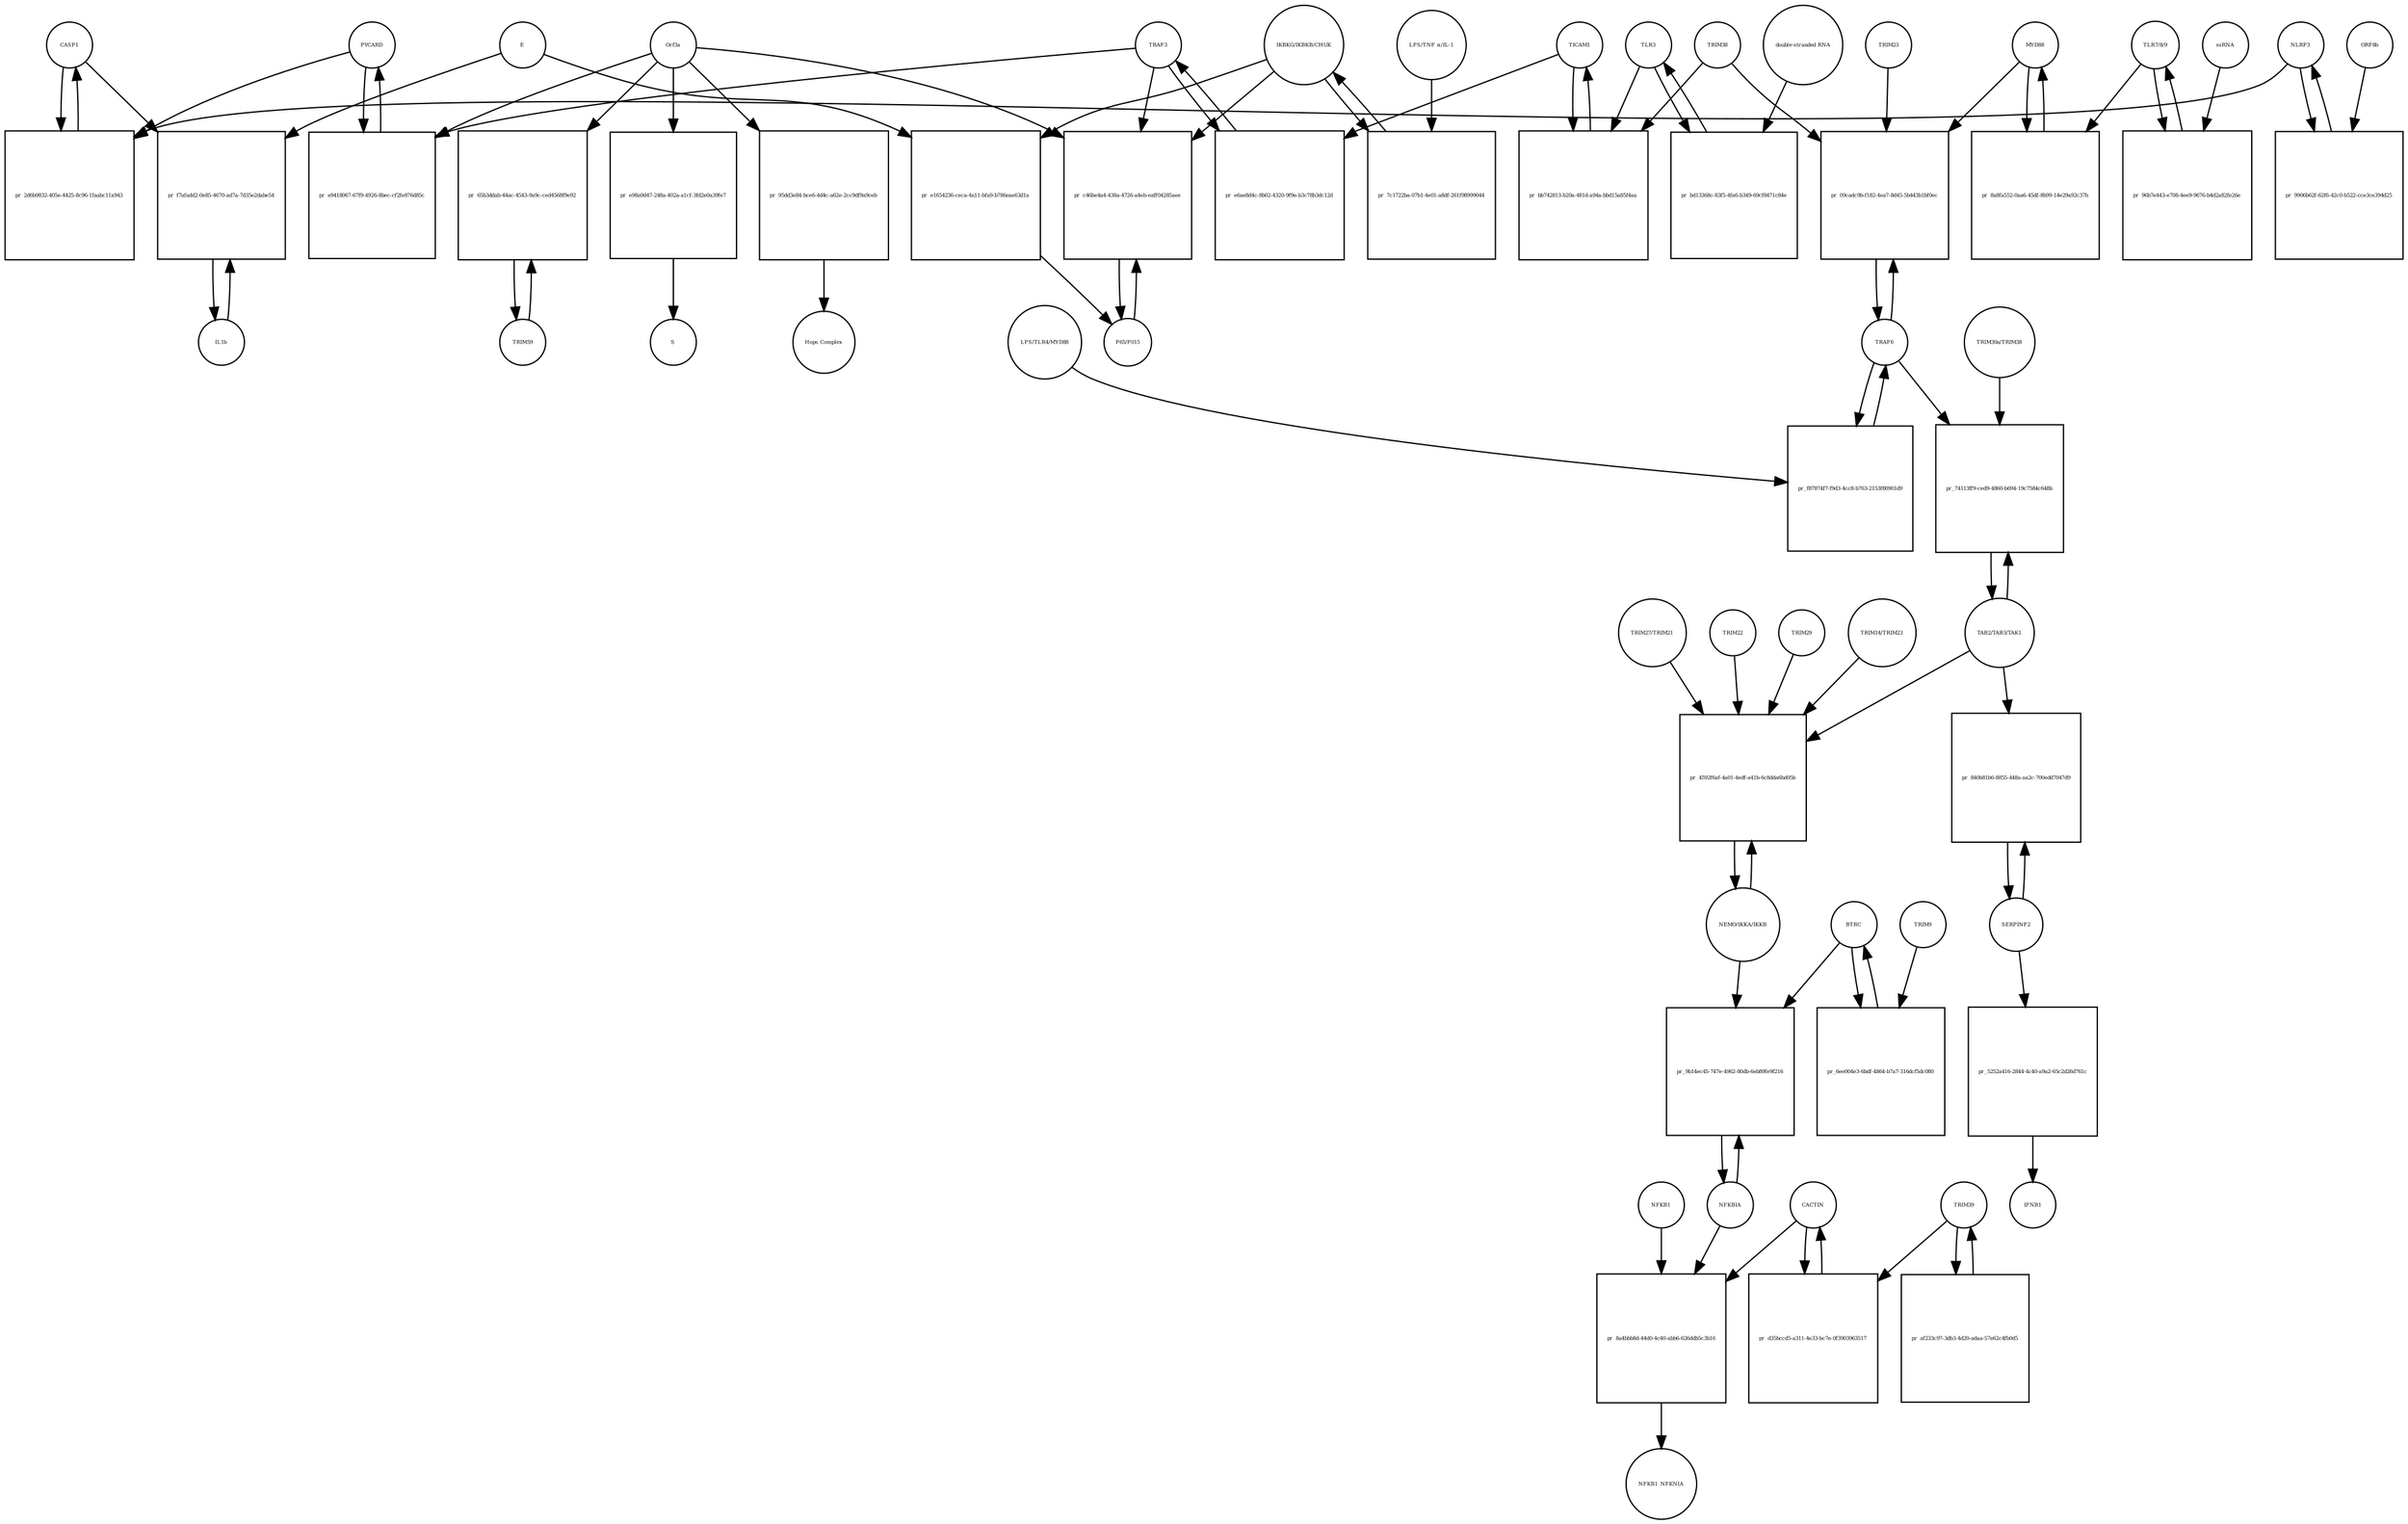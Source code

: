 strict digraph  {
CASP1 [annotation=urn_miriam_hgnc_1499, bipartite=0, cls=macromolecule, fontsize=4, label=CASP1, shape=circle];
"pr_2d6b9832-405e-4425-8c96-1faabc11a943" [annotation="", bipartite=1, cls=process, fontsize=4, label="pr_2d6b9832-405e-4425-8c96-1faabc11a943", shape=square];
PYCARD [annotation="", bipartite=0, cls="macromolecule multimer", fontsize=4, label=PYCARD, shape=circle];
NLRP3 [annotation="", bipartite=0, cls="macromolecule multimer", fontsize=4, label=NLRP3, shape=circle];
TRAF6 [annotation=urn_miriam_hgnc_12036, bipartite=0, cls=macromolecule, fontsize=4, label=TRAF6, shape=circle];
"pr_f87874f7-f9d3-4cc8-b763-2153f80901d9" [annotation="", bipartite=1, cls=process, fontsize=4, label="pr_f87874f7-f9d3-4cc8-b763-2153f80901d9", shape=square];
"LPS/TLR4/MYD88" [annotation="urn_miriam_hgnc_6121|urn_miriam_hgnc_11850|urn_miriam_hgnc_7562", bipartite=0, cls=complex, fontsize=4, label="LPS/TLR4/MYD88", shape=circle];
NFKBIA [annotation=urn_miriam_hgnc_7797, bipartite=0, cls=macromolecule, fontsize=4, label=NFKBIA, shape=circle];
"pr_9b14ec45-747e-4962-80db-6eb89fe9f216" [annotation="", bipartite=1, cls=process, fontsize=4, label="pr_9b14ec45-747e-4962-80db-6eb89fe9f216", shape=square];
BTRC [annotation=urn_miriam_hgnc_1144, bipartite=0, cls=macromolecule, fontsize=4, label=BTRC, shape=circle];
"NEMO/IKKA/IKKB" [annotation="urn_miriam_hgnc_5961|urn_miriam_hgnc_5960|urn_miriam_hgnc_1974", bipartite=0, cls=complex, fontsize=4, label="NEMO/IKKA/IKKB", shape=circle];
IL1b [annotation=urn_miriam_hgnc_5992, bipartite=0, cls=macromolecule, fontsize=4, label=IL1b, shape=circle];
"pr_f7afadd2-0e85-4670-ad7a-7d35e2dabe54" [annotation="", bipartite=1, cls=process, fontsize=4, label="pr_f7afadd2-0e85-4670-ad7a-7d35e2dabe54", shape=square];
E [annotation=urn_miriam_ncbiprotein_1796318600, bipartite=0, cls=macromolecule, fontsize=4, label=E, shape=circle];
SERPINF2 [annotation=urn_miriam_hgnc_9075, bipartite=0, cls=macromolecule, fontsize=4, label=SERPINF2, shape=circle];
"pr_5252a416-2844-4c40-a9a2-65c2d26d761c" [annotation="", bipartite=1, cls=process, fontsize=4, label="pr_5252a416-2844-4c40-a9a2-65c2d26d761c", shape=square];
IFNB1 [annotation=urn_miriam_pubmed_5434, bipartite=0, cls=macromolecule, fontsize=4, label=IFNB1, shape=circle];
TLR3 [annotation=urn_miriam_hgnc_11849, bipartite=0, cls=macromolecule, fontsize=4, label=TLR3, shape=circle];
"pr_bd13368c-83f5-4fa6-b349-69cf8471c84e" [annotation="", bipartite=1, cls=process, fontsize=4, label="pr_bd13368c-83f5-4fa6-b349-69cf8471c84e", shape=square];
"double-stranded RNA" [annotation="", bipartite=0, cls="nucleic acid feature", fontsize=4, label="double-stranded RNA", shape=circle];
TICAM1 [annotation=urn_miriam_hgnc_18348, bipartite=0, cls=macromolecule, fontsize=4, label=TICAM1, shape=circle];
"pr_bb742813-b20a-481d-a94a-bbd15a85f4aa" [annotation="", bipartite=1, cls=process, fontsize=4, label="pr_bb742813-b20a-481d-a94a-bbd15a85f4aa", shape=square];
TRIM38 [annotation=urn_miriam_hgnc_10059, bipartite=0, cls=macromolecule, fontsize=4, label=TRIM38, shape=circle];
TRIM59 [annotation="urn_miriam_pubmed_22588174|urn_miriam_hgnc_30834", bipartite=0, cls=macromolecule, fontsize=4, label=TRIM59, shape=circle];
"pr_65b3ddab-44ac-4543-9a9c-ced4568f9e92" [annotation="", bipartite=1, cls=process, fontsize=4, label="pr_65b3ddab-44ac-4543-9a9c-ced4568f9e92", shape=square];
Orf3a [annotation=urn_miriam_uniprot_P0DTC3, bipartite=0, cls=macromolecule, fontsize=4, label=Orf3a, shape=circle];
"TLR7/8/9" [annotation="urn_miriam_hgnc_15633|urn_miriam_hgnc_15632|urn_miriam_hgnc_15631", bipartite=0, cls=complex, fontsize=4, label="TLR7/8/9", shape=circle];
"pr_96b7e443-e708-4ee9-9676-b4d2a82fe26e" [annotation="", bipartite=1, cls=process, fontsize=4, label="pr_96b7e443-e708-4ee9-9676-b4d2a82fe26e", shape=square];
ssRNA [annotation="", bipartite=0, cls="nucleic acid feature", fontsize=4, label=ssRNA, shape=circle];
MYD88 [annotation=urn_miriam_hgnc_7562, bipartite=0, cls=macromolecule, fontsize=4, label=MYD88, shape=circle];
"pr_8a8fa552-0aa6-45df-8b99-14e29a92c37b" [annotation="", bipartite=1, cls=process, fontsize=4, label="pr_8a8fa552-0aa6-45df-8b99-14e29a92c37b", shape=square];
"pr_09cadc9b-f182-4ea7-8d45-5b443b1bf0ec" [annotation="", bipartite=1, cls=process, fontsize=4, label="pr_09cadc9b-f182-4ea7-8d45-5b443b1bf0ec", shape=square];
TRIM23 [annotation=urn_miriam_hgnc_660, bipartite=0, cls=macromolecule, fontsize=4, label=TRIM23, shape=circle];
"TAB2/TAB3/TAK1" [annotation="urn_miriam_hgnc_17075|urn_miriam_hgnc_30681|urn_miriam_hgnc_6859", bipartite=0, cls=complex, fontsize=4, label="TAB2/TAB3/TAK1", shape=circle];
"pr_74113ff9-ced9-4860-b694-19c7584c648b" [annotation="", bipartite=1, cls=process, fontsize=4, label="pr_74113ff9-ced9-4860-b694-19c7584c648b", shape=square];
"TRIM30a/TRIM38" [annotation="urn_miriam_hgnc_10059|urn_miriam_uniprot_P15533", bipartite=0, cls=complex, fontsize=4, label="TRIM30a/TRIM38", shape=circle];
"pr_4592f6af-4a01-4edf-a41b-6c8dda6bd05b" [annotation="", bipartite=1, cls=process, fontsize=4, label="pr_4592f6af-4a01-4edf-a41b-6c8dda6bd05b", shape=square];
TRIM22 [annotation=urn_miriam_hgnc_16379, bipartite=0, cls=macromolecule, fontsize=4, label=TRIM22, shape=circle];
TRIM29 [annotation=urn_miriam_hgnc_17274, bipartite=0, cls=macromolecule, fontsize=4, label=TRIM29, shape=circle];
"TRIM14/TRIM23" [annotation="urn_miriam_hgnc_16283|urn_miriam_hgnc_660", bipartite=0, cls=complex, fontsize=4, label="TRIM14/TRIM23", shape=circle];
"TRIM27/TRIM21" [annotation="urn_miriam_hgnc_9975|urn_miriam_hgnc_11312", bipartite=0, cls=complex, fontsize=4, label="TRIM27/TRIM21", shape=circle];
"pr_840b81b6-8855-448a-aa2c-700edd7047d9" [annotation="", bipartite=1, cls=process, fontsize=4, label="pr_840b81b6-8855-448a-aa2c-700edd7047d9", shape=square];
TRAF3 [annotation=urn_miriam_hgnc_12033, bipartite=0, cls=macromolecule, fontsize=4, label=TRAF3, shape=circle];
"pr_e6ae8d4c-8b02-4320-9f9e-b3c78b3dc12d" [annotation="", bipartite=1, cls=process, fontsize=4, label="pr_e6ae8d4c-8b02-4320-9f9e-b3c78b3dc12d", shape=square];
NFKB1 [annotation=urn_miriam_hgnc_7794, bipartite=0, cls=macromolecule, fontsize=4, label=NFKB1, shape=circle];
"pr_8a4bbb8d-44d0-4c40-abb6-626ddb5c3b16" [annotation="", bipartite=1, cls=process, fontsize=4, label="pr_8a4bbb8d-44d0-4c40-abb6-626ddb5c3b16", shape=square];
NFKB1_NFKNIA [annotation="", bipartite=0, cls=complex, fontsize=4, label=NFKB1_NFKNIA, shape=circle];
CACTIN [annotation=urn_miriam_hgnc_29938, bipartite=0, cls=macromolecule, fontsize=4, label=CACTIN, shape=circle];
"IKBKG/IKBKB/CHUK" [annotation="urn_miriam_hgnc_5961|urn_miriam_hgnc_5960|urn_miriam_hgnc_1974", bipartite=0, cls=complex, fontsize=4, label="IKBKG/IKBKB/CHUK", shape=circle];
"pr_7c1722ba-07b1-4e01-a8df-261f98999044" [annotation="", bipartite=1, cls=process, fontsize=4, label="pr_7c1722ba-07b1-4e01-a8df-261f98999044", shape=square];
"LPS/TNF α/IL-1" [annotation="urn_miriam_hgnc_6121|urn_miriam_hgnc_11916|urn_miriam_hgnc_5991", bipartite=0, cls=complex, fontsize=4, label="LPS/TNF α/IL-1", shape=circle];
"pr_e98a9d47-248a-402a-a1cf-3fd2e0a39fe7" [annotation="", bipartite=1, cls=process, fontsize=4, label="pr_e98a9d47-248a-402a-a1cf-3fd2e0a39fe7", shape=square];
S [annotation=urn_miriam_uniprot_P0DTC2, bipartite=0, cls=macromolecule, fontsize=4, label=S, shape=circle];
"P65/P015" [annotation="urn_miriam_hgnc_9955|urn_miriam_hgnc_7794", bipartite=0, cls=complex, fontsize=4, label="P65/P015", shape=circle];
"pr_c46be4a4-438a-4726-a4eb-eaff04285aee" [annotation="", bipartite=1, cls=process, fontsize=4, label="pr_c46be4a4-438a-4726-a4eb-eaff04285aee", shape=square];
"pr_e9418067-67f9-4926-8bec-cf2fe876d85c" [annotation="", bipartite=1, cls=process, fontsize=4, label="pr_e9418067-67f9-4926-8bec-cf2fe876d85c", shape=square];
"pr_9906b62f-62f6-42c0-b522-cce3ce394d25" [annotation="", bipartite=1, cls=process, fontsize=4, label="pr_9906b62f-62f6-42c0-b522-cce3ce394d25", shape=square];
ORF8b [annotation=urn_miriam_ncbiprotein_BCD58760, bipartite=0, cls=macromolecule, fontsize=4, label=ORF8b, shape=circle];
"pr_6ee004e3-6bdf-4864-b7a7-316dcf5dc080" [annotation="", bipartite=1, cls=process, fontsize=4, label="pr_6ee004e3-6bdf-4864-b7a7-316dcf5dc080", shape=square];
TRIM9 [annotation=urn_miriam_hgnc_16288, bipartite=0, cls=macromolecule, fontsize=4, label=TRIM9, shape=circle];
"pr_e1654236-ceca-4a11-bfa9-b786eae63d1a" [annotation="", bipartite=1, cls=process, fontsize=4, label="pr_e1654236-ceca-4a11-bfa9-b786eae63d1a", shape=square];
"pr_d35bccd5-a311-4e33-bc7e-0f3903963517" [annotation="", bipartite=1, cls=process, fontsize=4, label="pr_d35bccd5-a311-4e33-bc7e-0f3903963517", shape=square];
TRIM39 [annotation=urn_miriam_hgnc_10065, bipartite=0, cls=macromolecule, fontsize=4, label=TRIM39, shape=circle];
"pr_af233c97-3db3-4d20-adaa-57e62c4fb0d5" [annotation="", bipartite=1, cls=process, fontsize=4, label="pr_af233c97-3db3-4d20-adaa-57e62c4fb0d5", shape=square];
"pr_95dd3e84-bce6-4d4c-a62e-2cc9df9a9ceb" [annotation="", bipartite=1, cls=process, fontsize=4, label="pr_95dd3e84-bce6-4d4c-a62e-2cc9df9a9ceb", shape=square];
"Hops Complex" [annotation="urn_miriam_uniprot_J9TC74|urn_miriam_hgnc_14583|urn_miriam_hgnc_20593|urn_miriam_hgnc_24048|urn_miriam_hgnc_5013|urn_miriam_hgnc_20266", bipartite=0, cls=complex, fontsize=4, label="Hops Complex", shape=circle];
CASP1 -> "pr_2d6b9832-405e-4425-8c96-1faabc11a943"  [annotation="", interaction_type=consumption];
CASP1 -> "pr_f7afadd2-0e85-4670-ad7a-7d35e2dabe54"  [annotation=urn_miriam_pubmed_31034780, interaction_type=catalysis];
"pr_2d6b9832-405e-4425-8c96-1faabc11a943" -> CASP1  [annotation="", interaction_type=production];
PYCARD -> "pr_2d6b9832-405e-4425-8c96-1faabc11a943"  [annotation="", interaction_type=consumption];
PYCARD -> "pr_e9418067-67f9-4926-8bec-cf2fe876d85c"  [annotation="", interaction_type=consumption];
NLRP3 -> "pr_2d6b9832-405e-4425-8c96-1faabc11a943"  [annotation="", interaction_type=consumption];
NLRP3 -> "pr_9906b62f-62f6-42c0-b522-cce3ce394d25"  [annotation="", interaction_type=consumption];
TRAF6 -> "pr_f87874f7-f9d3-4cc8-b763-2153f80901d9"  [annotation="", interaction_type=consumption];
TRAF6 -> "pr_09cadc9b-f182-4ea7-8d45-5b443b1bf0ec"  [annotation="", interaction_type=consumption];
TRAF6 -> "pr_74113ff9-ced9-4860-b694-19c7584c648b"  [annotation="urn_miriam_pubmed_23758787|urn_miriam_pubmed_25172371|urn_miriam_pubmed_18345001", interaction_type="necessary stimulation"];
"pr_f87874f7-f9d3-4cc8-b763-2153f80901d9" -> TRAF6  [annotation="", interaction_type=production];
"LPS/TLR4/MYD88" -> "pr_f87874f7-f9d3-4cc8-b763-2153f80901d9"  [annotation=urn_miriam_pubmed_23758787, interaction_type=catalysis];
NFKBIA -> "pr_9b14ec45-747e-4962-80db-6eb89fe9f216"  [annotation="", interaction_type=consumption];
NFKBIA -> "pr_8a4bbb8d-44d0-4c40-abb6-626ddb5c3b16"  [annotation="", interaction_type=consumption];
"pr_9b14ec45-747e-4962-80db-6eb89fe9f216" -> NFKBIA  [annotation="", interaction_type=production];
BTRC -> "pr_9b14ec45-747e-4962-80db-6eb89fe9f216"  [annotation=urn_miriam_pubmed_21135871, interaction_type=catalysis];
BTRC -> "pr_6ee004e3-6bdf-4864-b7a7-316dcf5dc080"  [annotation="", interaction_type=consumption];
"NEMO/IKKA/IKKB" -> "pr_9b14ec45-747e-4962-80db-6eb89fe9f216"  [annotation=urn_miriam_pubmed_21135871, interaction_type=catalysis];
"NEMO/IKKA/IKKB" -> "pr_4592f6af-4a01-4edf-a41b-6c8dda6bd05b"  [annotation="", interaction_type=consumption];
IL1b -> "pr_f7afadd2-0e85-4670-ad7a-7d35e2dabe54"  [annotation="", interaction_type=consumption];
"pr_f7afadd2-0e85-4670-ad7a-7d35e2dabe54" -> IL1b  [annotation="", interaction_type=production];
E -> "pr_f7afadd2-0e85-4670-ad7a-7d35e2dabe54"  [annotation=urn_miriam_pubmed_31034780, interaction_type=catalysis];
E -> "pr_e1654236-ceca-4a11-bfa9-b786eae63d1a"  [annotation="urn_miriam_pubmed_32172672|urn_miriam_taxonomy_2697049", interaction_type="necessary stimulation"];
SERPINF2 -> "pr_5252a416-2844-4c40-a9a2-65c2d26d761c"  [annotation="", interaction_type=consumption];
SERPINF2 -> "pr_840b81b6-8855-448a-aa2c-700edd7047d9"  [annotation="", interaction_type=consumption];
"pr_5252a416-2844-4c40-a9a2-65c2d26d761c" -> IFNB1  [annotation="", interaction_type=production];
TLR3 -> "pr_bd13368c-83f5-4fa6-b349-69cf8471c84e"  [annotation="", interaction_type=consumption];
TLR3 -> "pr_bb742813-b20a-481d-a94a-bbd15a85f4aa"  [annotation="urn_miriam_pubmed_23758787|urn_miriam_pubmed_22539786", interaction_type="necessary stimulation"];
"pr_bd13368c-83f5-4fa6-b349-69cf8471c84e" -> TLR3  [annotation="", interaction_type=production];
"double-stranded RNA" -> "pr_bd13368c-83f5-4fa6-b349-69cf8471c84e"  [annotation=urn_miriam_pubmed_23758787, interaction_type="necessary stimulation"];
TICAM1 -> "pr_bb742813-b20a-481d-a94a-bbd15a85f4aa"  [annotation="", interaction_type=consumption];
TICAM1 -> "pr_e6ae8d4c-8b02-4320-9f9e-b3c78b3dc12d"  [annotation=urn_miriam_pubmed_28829373, interaction_type="necessary stimulation"];
"pr_bb742813-b20a-481d-a94a-bbd15a85f4aa" -> TICAM1  [annotation="", interaction_type=production];
TRIM38 -> "pr_bb742813-b20a-481d-a94a-bbd15a85f4aa"  [annotation="urn_miriam_pubmed_23758787|urn_miriam_pubmed_22539786", interaction_type=inhibition];
TRIM38 -> "pr_09cadc9b-f182-4ea7-8d45-5b443b1bf0ec"  [annotation="urn_miriam_pubmed_15361868|urn_miriam_pubmed_22539786|urn_miriam_pubmed_20724660", interaction_type=inhibition];
TRIM59 -> "pr_65b3ddab-44ac-4543-9a9c-ced4568f9e92"  [annotation="", interaction_type=consumption];
"pr_65b3ddab-44ac-4543-9a9c-ced4568f9e92" -> TRIM59  [annotation="", interaction_type=production];
Orf3a -> "pr_65b3ddab-44ac-4543-9a9c-ced4568f9e92"  [annotation=urn_miriam_pubmed_28829373, interaction_type="necessary stimulation"];
Orf3a -> "pr_e98a9d47-248a-402a-a1cf-3fd2e0a39fe7"  [annotation=urn_miriam_pubmed_32172672, interaction_type="necessary stimulation"];
Orf3a -> "pr_c46be4a4-438a-4726-a4eb-eaff04285aee"  [annotation="urn_miriam_pubmed_31034780|urn_miriam_pubmed_32172672", interaction_type="necessary stimulation"];
Orf3a -> "pr_e9418067-67f9-4926-8bec-cf2fe876d85c"  [annotation=urn_miriam_pubmed_32172672, interaction_type="necessary stimulation"];
Orf3a -> "pr_95dd3e84-bce6-4d4c-a62e-2cc9df9a9ceb"  [annotation="urn_miriam_pubmed_15316659|urn_miriam_pubmed_17715238|urn_miriam_pubmed_25375324|urn_miriam_pubmed_19590927", interaction_type="necessary stimulation"];
"TLR7/8/9" -> "pr_96b7e443-e708-4ee9-9676-b4d2a82fe26e"  [annotation="", interaction_type=consumption];
"TLR7/8/9" -> "pr_8a8fa552-0aa6-45df-8b99-14e29a92c37b"  [annotation=urn_miriam_pubmed_15361868, interaction_type="necessary stimulation"];
"pr_96b7e443-e708-4ee9-9676-b4d2a82fe26e" -> "TLR7/8/9"  [annotation="", interaction_type=production];
ssRNA -> "pr_96b7e443-e708-4ee9-9676-b4d2a82fe26e"  [annotation=urn_miriam_pubmed_21782231, interaction_type="necessary stimulation"];
MYD88 -> "pr_8a8fa552-0aa6-45df-8b99-14e29a92c37b"  [annotation="", interaction_type=consumption];
MYD88 -> "pr_09cadc9b-f182-4ea7-8d45-5b443b1bf0ec"  [annotation="urn_miriam_pubmed_15361868|urn_miriam_pubmed_22539786|urn_miriam_pubmed_20724660", interaction_type="necessary stimulation"];
"pr_8a8fa552-0aa6-45df-8b99-14e29a92c37b" -> MYD88  [annotation="", interaction_type=production];
"pr_09cadc9b-f182-4ea7-8d45-5b443b1bf0ec" -> TRAF6  [annotation="", interaction_type=production];
TRIM23 -> "pr_09cadc9b-f182-4ea7-8d45-5b443b1bf0ec"  [annotation="urn_miriam_pubmed_15361868|urn_miriam_pubmed_22539786|urn_miriam_pubmed_20724660", interaction_type="necessary stimulation"];
"TAB2/TAB3/TAK1" -> "pr_74113ff9-ced9-4860-b694-19c7584c648b"  [annotation="", interaction_type=consumption];
"TAB2/TAB3/TAK1" -> "pr_4592f6af-4a01-4edf-a41b-6c8dda6bd05b"  [annotation="urn_miriam_pubmed_23758787|urn_miriam_pubmed_23408607|urn_miriam_pubmed_26358190|urn_miriam_pubmed_27695001|urn_miriam_pubmed_24379373|urn_miriam_pubmed_20724660", interaction_type="necessary stimulation"];
"TAB2/TAB3/TAK1" -> "pr_840b81b6-8855-448a-aa2c-700edd7047d9"  [annotation=urn_miriam_pubmed_17706453, interaction_type="necessary stimulation"];
"pr_74113ff9-ced9-4860-b694-19c7584c648b" -> "TAB2/TAB3/TAK1"  [annotation="", interaction_type=production];
"TRIM30a/TRIM38" -> "pr_74113ff9-ced9-4860-b694-19c7584c648b"  [annotation="urn_miriam_pubmed_23758787|urn_miriam_pubmed_25172371|urn_miriam_pubmed_18345001", interaction_type=inhibition];
"pr_4592f6af-4a01-4edf-a41b-6c8dda6bd05b" -> "NEMO/IKKA/IKKB"  [annotation="", interaction_type=production];
TRIM22 -> "pr_4592f6af-4a01-4edf-a41b-6c8dda6bd05b"  [annotation="urn_miriam_pubmed_23758787|urn_miriam_pubmed_23408607|urn_miriam_pubmed_26358190|urn_miriam_pubmed_27695001|urn_miriam_pubmed_24379373|urn_miriam_pubmed_20724660", interaction_type=inhibition];
TRIM29 -> "pr_4592f6af-4a01-4edf-a41b-6c8dda6bd05b"  [annotation="urn_miriam_pubmed_23758787|urn_miriam_pubmed_23408607|urn_miriam_pubmed_26358190|urn_miriam_pubmed_27695001|urn_miriam_pubmed_24379373|urn_miriam_pubmed_20724660", interaction_type=inhibition];
"TRIM14/TRIM23" -> "pr_4592f6af-4a01-4edf-a41b-6c8dda6bd05b"  [annotation="urn_miriam_pubmed_23758787|urn_miriam_pubmed_23408607|urn_miriam_pubmed_26358190|urn_miriam_pubmed_27695001|urn_miriam_pubmed_24379373|urn_miriam_pubmed_20724660", interaction_type="necessary stimulation"];
"TRIM27/TRIM21" -> "pr_4592f6af-4a01-4edf-a41b-6c8dda6bd05b"  [annotation="urn_miriam_pubmed_23758787|urn_miriam_pubmed_23408607|urn_miriam_pubmed_26358190|urn_miriam_pubmed_27695001|urn_miriam_pubmed_24379373|urn_miriam_pubmed_20724660", interaction_type=inhibition];
"pr_840b81b6-8855-448a-aa2c-700edd7047d9" -> SERPINF2  [annotation="", interaction_type=production];
TRAF3 -> "pr_e6ae8d4c-8b02-4320-9f9e-b3c78b3dc12d"  [annotation="", interaction_type=consumption];
TRAF3 -> "pr_c46be4a4-438a-4726-a4eb-eaff04285aee"  [annotation="urn_miriam_pubmed_31034780|urn_miriam_pubmed_32172672", interaction_type=catalysis];
TRAF3 -> "pr_e9418067-67f9-4926-8bec-cf2fe876d85c"  [annotation=urn_miriam_pubmed_32172672, interaction_type=catalysis];
"pr_e6ae8d4c-8b02-4320-9f9e-b3c78b3dc12d" -> TRAF3  [annotation="", interaction_type=production];
NFKB1 -> "pr_8a4bbb8d-44d0-4c40-abb6-626ddb5c3b16"  [annotation="", interaction_type=consumption];
"pr_8a4bbb8d-44d0-4c40-abb6-626ddb5c3b16" -> NFKB1_NFKNIA  [annotation="", interaction_type=production];
CACTIN -> "pr_8a4bbb8d-44d0-4c40-abb6-626ddb5c3b16"  [annotation=urn_miriam_pubmed_26999213, interaction_type=inhibition];
CACTIN -> "pr_d35bccd5-a311-4e33-bc7e-0f3903963517"  [annotation="", interaction_type=consumption];
"IKBKG/IKBKB/CHUK" -> "pr_7c1722ba-07b1-4e01-a8df-261f98999044"  [annotation="", interaction_type=consumption];
"IKBKG/IKBKB/CHUK" -> "pr_c46be4a4-438a-4726-a4eb-eaff04285aee"  [annotation="urn_miriam_pubmed_31034780|urn_miriam_pubmed_32172672", interaction_type=catalysis];
"IKBKG/IKBKB/CHUK" -> "pr_e1654236-ceca-4a11-bfa9-b786eae63d1a"  [annotation="", interaction_type=consumption];
"pr_7c1722ba-07b1-4e01-a8df-261f98999044" -> "IKBKG/IKBKB/CHUK"  [annotation="", interaction_type=production];
"LPS/TNF α/IL-1" -> "pr_7c1722ba-07b1-4e01-a8df-261f98999044"  [annotation="urn_miriam_pubmed_32172672|urn_miriam_taxonomy_2697049", interaction_type=catalysis];
"pr_e98a9d47-248a-402a-a1cf-3fd2e0a39fe7" -> S  [annotation="", interaction_type=production];
"P65/P015" -> "pr_c46be4a4-438a-4726-a4eb-eaff04285aee"  [annotation="", interaction_type=consumption];
"pr_c46be4a4-438a-4726-a4eb-eaff04285aee" -> "P65/P015"  [annotation="", interaction_type=production];
"pr_e9418067-67f9-4926-8bec-cf2fe876d85c" -> PYCARD  [annotation="", interaction_type=production];
"pr_9906b62f-62f6-42c0-b522-cce3ce394d25" -> NLRP3  [annotation="", interaction_type=production];
ORF8b -> "pr_9906b62f-62f6-42c0-b522-cce3ce394d25"  [annotation=urn_miriam_pubmed_32172672, interaction_type="necessary stimulation"];
"pr_6ee004e3-6bdf-4864-b7a7-316dcf5dc080" -> BTRC  [annotation="", interaction_type=production];
TRIM9 -> "pr_6ee004e3-6bdf-4864-b7a7-316dcf5dc080"  [annotation=urn_miriam_pubmed_21135871, interaction_type=inhibition];
"pr_e1654236-ceca-4a11-bfa9-b786eae63d1a" -> "P65/P015"  [annotation="", interaction_type=production];
"pr_d35bccd5-a311-4e33-bc7e-0f3903963517" -> CACTIN  [annotation="", interaction_type=production];
TRIM39 -> "pr_d35bccd5-a311-4e33-bc7e-0f3903963517"  [annotation=urn_miriam_pubmed_26999213, interaction_type="necessary stimulation"];
TRIM39 -> "pr_af233c97-3db3-4d20-adaa-57e62c4fb0d5"  [annotation="", interaction_type=consumption];
"pr_af233c97-3db3-4d20-adaa-57e62c4fb0d5" -> TRIM39  [annotation="", interaction_type=production];
"pr_95dd3e84-bce6-4d4c-a62e-2cc9df9a9ceb" -> "Hops Complex"  [annotation="", interaction_type=production];
}
